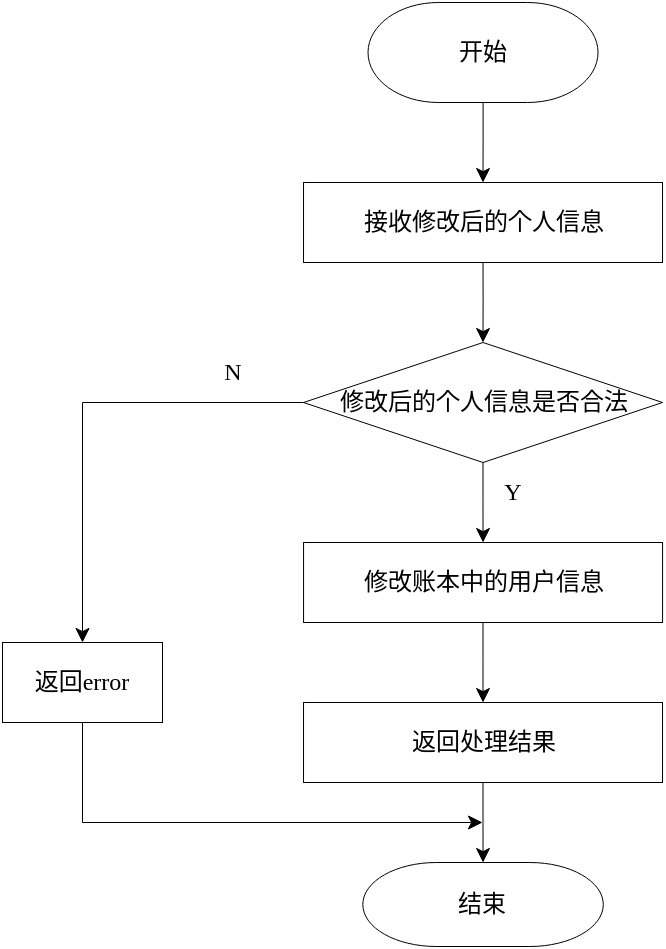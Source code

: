 <mxfile version="21.3.4" type="device">
  <diagram id="C5RBs43oDa-KdzZeNtuy" name="Page-1">
    <mxGraphModel dx="1050" dy="541" grid="1" gridSize="10" guides="1" tooltips="1" connect="1" arrows="1" fold="1" page="1" pageScale="1" pageWidth="827" pageHeight="1169" math="0" shadow="0">
      <root>
        <mxCell id="WIyWlLk6GJQsqaUBKTNV-0" />
        <mxCell id="WIyWlLk6GJQsqaUBKTNV-1" parent="WIyWlLk6GJQsqaUBKTNV-0" />
        <mxCell id="o6iEz9svOuSVI9pk4N0p-0" value="" style="edgeStyle=orthogonalEdgeStyle;rounded=0;orthogonalLoop=1;jettySize=auto;html=1;strokeWidth=0.5;fontFamily=宋体;" parent="WIyWlLk6GJQsqaUBKTNV-1" source="o6iEz9svOuSVI9pk4N0p-1" target="o6iEz9svOuSVI9pk4N0p-3" edge="1">
          <mxGeometry relative="1" as="geometry" />
        </mxCell>
        <mxCell id="o6iEz9svOuSVI9pk4N0p-1" value="开始" style="strokeWidth=0.5;html=1;shape=mxgraph.flowchart.terminator;whiteSpace=wrap;fontFamily=宋体;" parent="WIyWlLk6GJQsqaUBKTNV-1" vertex="1">
          <mxGeometry x="422.76" y="310" width="115" height="50" as="geometry" />
        </mxCell>
        <mxCell id="o6iEz9svOuSVI9pk4N0p-3" value="接收修改后的个人信息" style="whiteSpace=wrap;html=1;strokeWidth=0.5;fontFamily=宋体;" parent="WIyWlLk6GJQsqaUBKTNV-1" vertex="1">
          <mxGeometry x="390.51" y="400" width="179.5" height="40" as="geometry" />
        </mxCell>
        <mxCell id="o6iEz9svOuSVI9pk4N0p-8" value="" style="edgeStyle=orthogonalEdgeStyle;rounded=0;orthogonalLoop=1;jettySize=auto;html=1;exitX=0.5;exitY=1;exitDx=0;exitDy=0;strokeWidth=0.5;fontFamily=宋体;" parent="WIyWlLk6GJQsqaUBKTNV-1" source="o6iEz9svOuSVI9pk4N0p-3" target="o6iEz9svOuSVI9pk4N0p-12" edge="1">
          <mxGeometry relative="1" as="geometry">
            <mxPoint x="480.25" y="440" as="sourcePoint" />
          </mxGeometry>
        </mxCell>
        <mxCell id="o6iEz9svOuSVI9pk4N0p-10" value="" style="edgeStyle=orthogonalEdgeStyle;rounded=0;orthogonalLoop=1;jettySize=auto;html=1;entryX=0.5;entryY=0;entryDx=0;entryDy=0;strokeWidth=0.5;fontFamily=宋体;" parent="WIyWlLk6GJQsqaUBKTNV-1" source="o6iEz9svOuSVI9pk4N0p-12" target="o6iEz9svOuSVI9pk4N0p-34" edge="1">
          <mxGeometry relative="1" as="geometry">
            <mxPoint x="480.25" y="580" as="targetPoint" />
          </mxGeometry>
        </mxCell>
        <mxCell id="o6iEz9svOuSVI9pk4N0p-28" style="edgeStyle=orthogonalEdgeStyle;rounded=0;orthogonalLoop=1;jettySize=auto;html=1;entryX=0.5;entryY=0;entryDx=0;entryDy=0;strokeWidth=0.5;fontFamily=宋体;" parent="WIyWlLk6GJQsqaUBKTNV-1" source="o6iEz9svOuSVI9pk4N0p-12" target="o6iEz9svOuSVI9pk4N0p-25" edge="1">
          <mxGeometry relative="1" as="geometry" />
        </mxCell>
        <mxCell id="o6iEz9svOuSVI9pk4N0p-12" value="修改后的个人信息是否合法" style="rhombus;whiteSpace=wrap;html=1;strokeWidth=0.5;fontFamily=宋体;" parent="WIyWlLk6GJQsqaUBKTNV-1" vertex="1">
          <mxGeometry x="390.5" y="480" width="179.5" height="60" as="geometry" />
        </mxCell>
        <mxCell id="o6iEz9svOuSVI9pk4N0p-15" value="结束" style="strokeWidth=0.5;html=1;shape=mxgraph.flowchart.terminator;whiteSpace=wrap;fontFamily=宋体;" parent="WIyWlLk6GJQsqaUBKTNV-1" vertex="1">
          <mxGeometry x="420.15" y="740" width="120.25" height="42" as="geometry" />
        </mxCell>
        <mxCell id="o6iEz9svOuSVI9pk4N0p-16" value="Y" style="text;html=1;align=center;verticalAlign=middle;resizable=0;points=[];autosize=1;strokeColor=none;fillColor=none;strokeWidth=0.5;fontFamily=宋体;" parent="WIyWlLk6GJQsqaUBKTNV-1" vertex="1">
          <mxGeometry x="480" y="540" width="30" height="30" as="geometry" />
        </mxCell>
        <mxCell id="o6iEz9svOuSVI9pk4N0p-17" value="N" style="text;html=1;align=center;verticalAlign=middle;resizable=0;points=[];autosize=1;strokeColor=none;fillColor=none;strokeWidth=0.5;fontFamily=宋体;" parent="WIyWlLk6GJQsqaUBKTNV-1" vertex="1">
          <mxGeometry x="340" y="480" width="30" height="30" as="geometry" />
        </mxCell>
        <mxCell id="o6iEz9svOuSVI9pk4N0p-40" style="edgeStyle=orthogonalEdgeStyle;rounded=0;orthogonalLoop=1;jettySize=auto;html=1;strokeWidth=0.5;fontFamily=宋体;" parent="WIyWlLk6GJQsqaUBKTNV-1" source="o6iEz9svOuSVI9pk4N0p-25" edge="1">
          <mxGeometry relative="1" as="geometry">
            <mxPoint x="480" y="720" as="targetPoint" />
            <Array as="points">
              <mxPoint x="280" y="720" />
            </Array>
          </mxGeometry>
        </mxCell>
        <mxCell id="o6iEz9svOuSVI9pk4N0p-25" value="返回error" style="whiteSpace=wrap;html=1;strokeWidth=0.5;fontFamily=宋体;" parent="WIyWlLk6GJQsqaUBKTNV-1" vertex="1">
          <mxGeometry x="240" y="630" width="80" height="40" as="geometry" />
        </mxCell>
        <mxCell id="o6iEz9svOuSVI9pk4N0p-38" style="edgeStyle=orthogonalEdgeStyle;rounded=0;orthogonalLoop=1;jettySize=auto;html=1;entryX=0.5;entryY=0;entryDx=0;entryDy=0;strokeWidth=0.5;fontFamily=宋体;" parent="WIyWlLk6GJQsqaUBKTNV-1" source="o6iEz9svOuSVI9pk4N0p-34" target="o6iEz9svOuSVI9pk4N0p-37" edge="1">
          <mxGeometry relative="1" as="geometry" />
        </mxCell>
        <mxCell id="o6iEz9svOuSVI9pk4N0p-34" value="修改账本中的用户信息" style="whiteSpace=wrap;html=1;strokeWidth=0.5;fontFamily=宋体;" parent="WIyWlLk6GJQsqaUBKTNV-1" vertex="1">
          <mxGeometry x="390.53" y="580" width="179.5" height="40" as="geometry" />
        </mxCell>
        <mxCell id="o6iEz9svOuSVI9pk4N0p-39" style="edgeStyle=orthogonalEdgeStyle;rounded=0;orthogonalLoop=1;jettySize=auto;html=1;entryX=0.5;entryY=0;entryDx=0;entryDy=0;entryPerimeter=0;strokeWidth=0.5;fontFamily=宋体;" parent="WIyWlLk6GJQsqaUBKTNV-1" source="o6iEz9svOuSVI9pk4N0p-37" target="o6iEz9svOuSVI9pk4N0p-15" edge="1">
          <mxGeometry relative="1" as="geometry" />
        </mxCell>
        <mxCell id="o6iEz9svOuSVI9pk4N0p-37" value="返回处理结果" style="whiteSpace=wrap;html=1;strokeWidth=0.5;fontFamily=宋体;" parent="WIyWlLk6GJQsqaUBKTNV-1" vertex="1">
          <mxGeometry x="390.51" y="660" width="179.5" height="40" as="geometry" />
        </mxCell>
      </root>
    </mxGraphModel>
  </diagram>
</mxfile>
